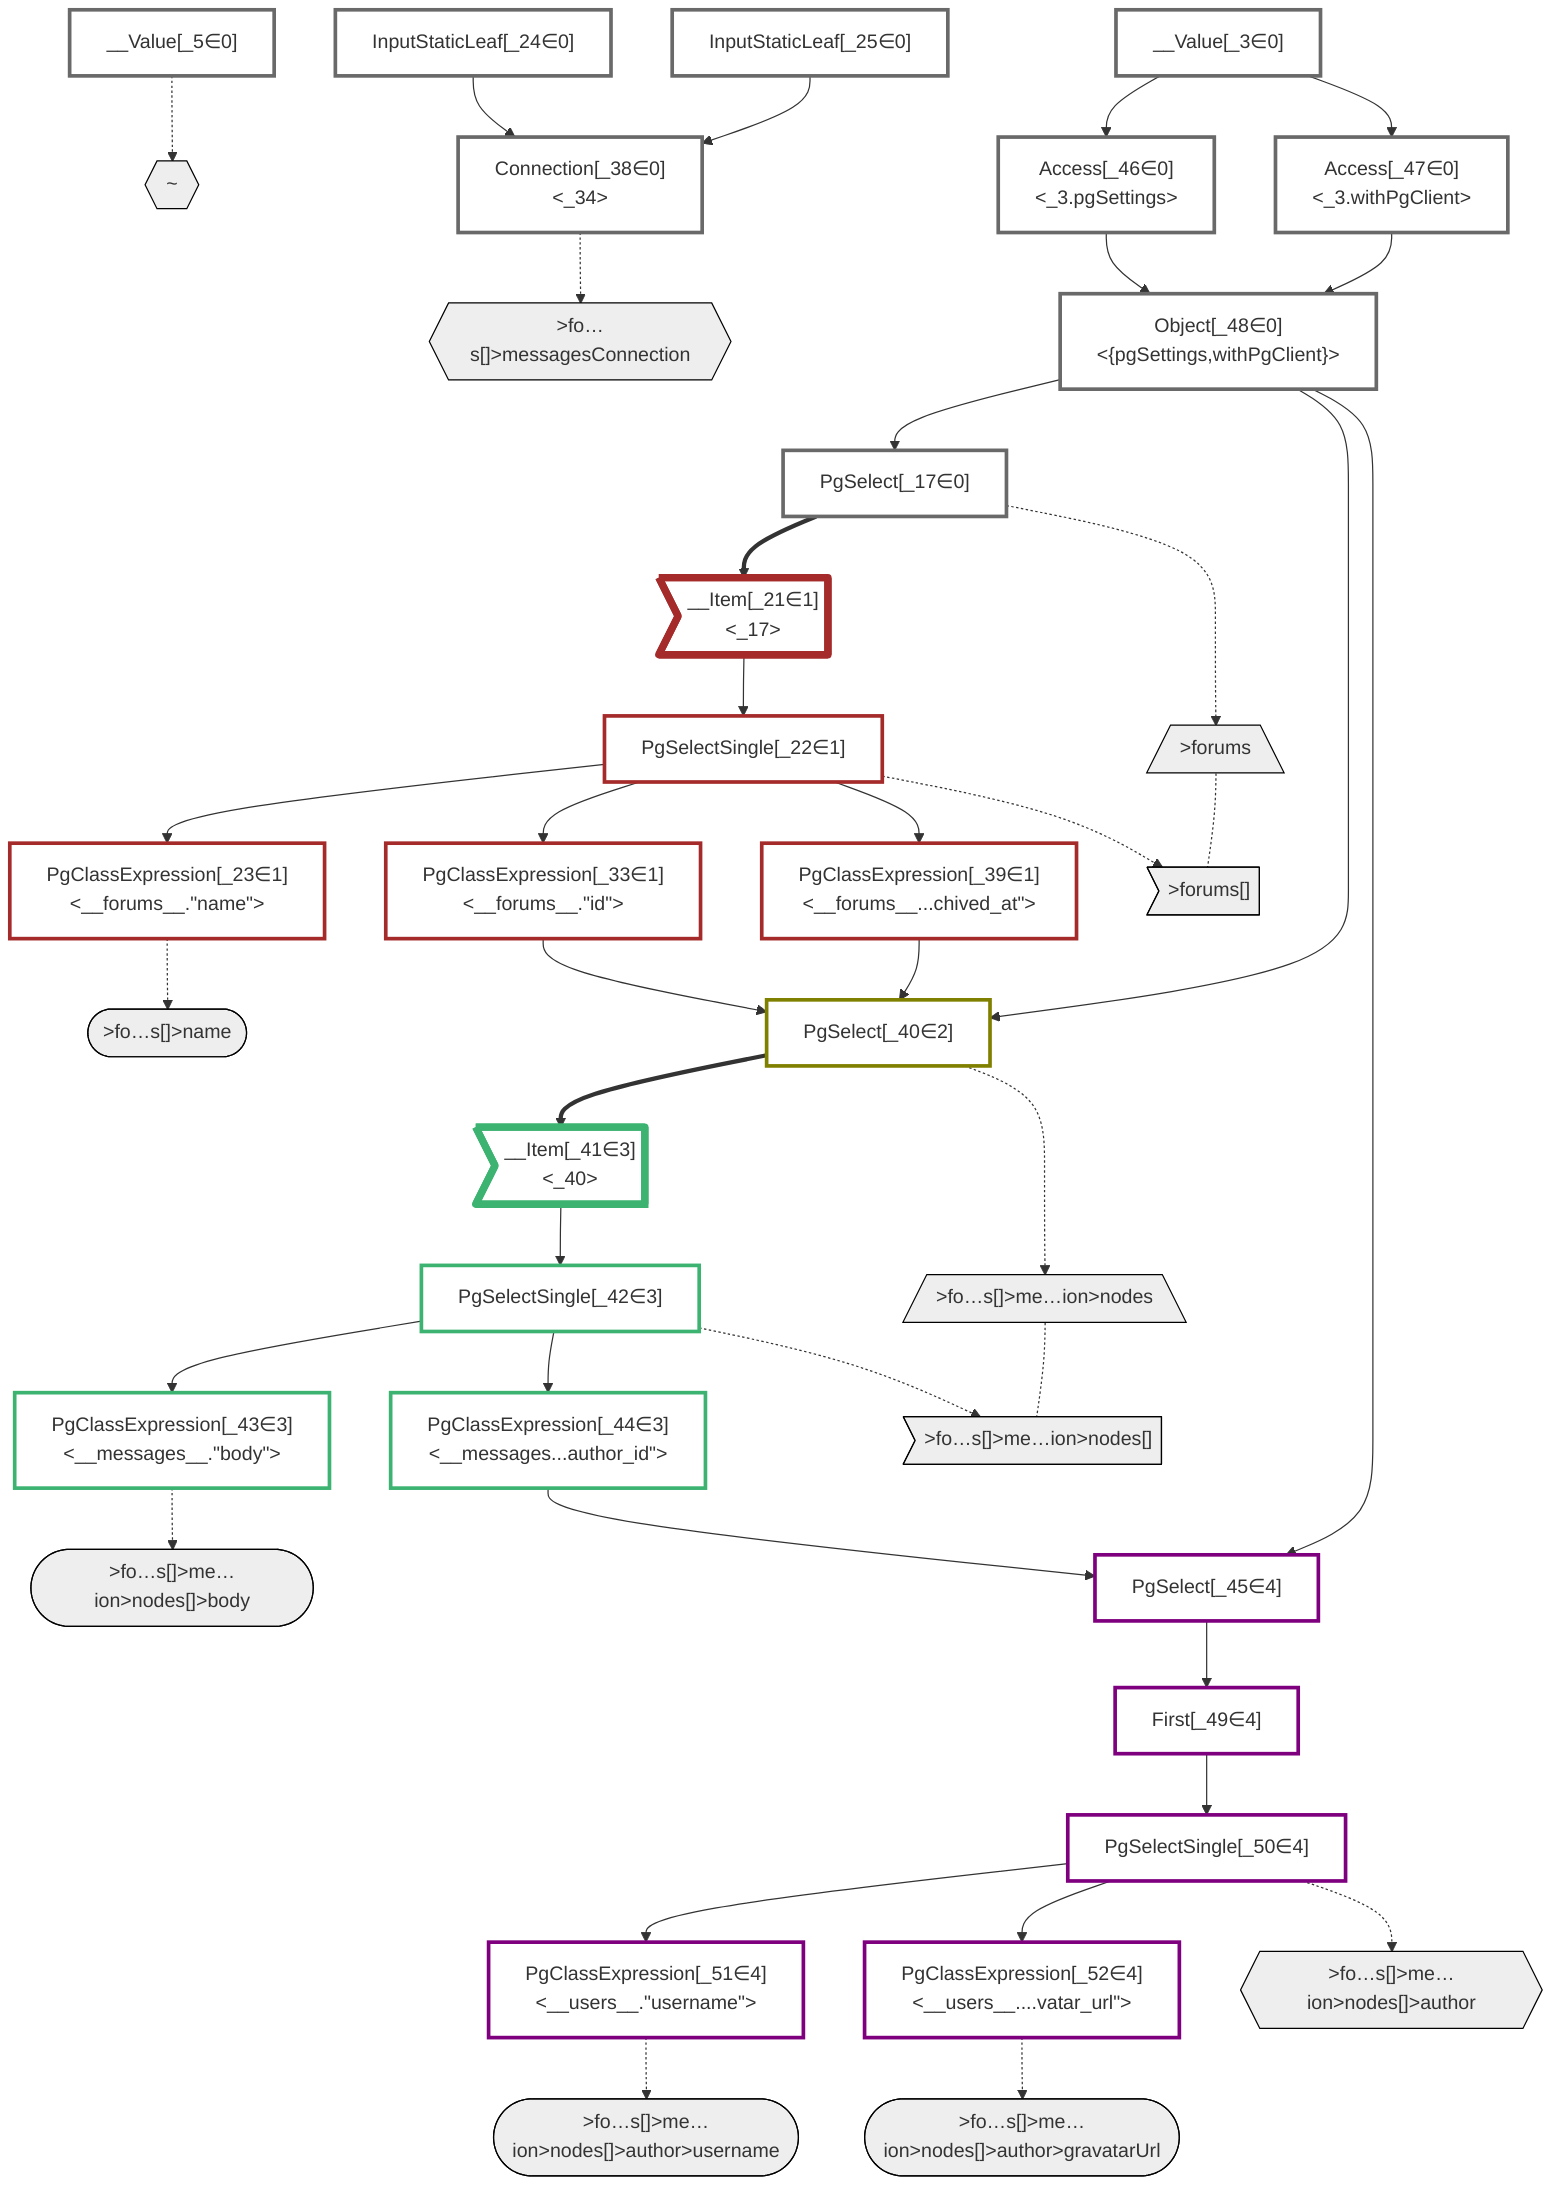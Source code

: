 graph TD
    classDef path fill:#eee,stroke:#000
    classDef plan fill:#fff,stroke-width:3px
    classDef itemplan fill:#fff,stroke-width:6px
    classDef sideeffectplan fill:#f00,stroke-width:6px

    %% subgraph fields
    P1{{"~"}}:::path
    P2[/">forums"\]:::path
    P3>">forums[]"]:::path
    P2 -.- P3
    P4([">fo…s[]>name"]):::path
    %% P3 -.-> P4
    P5{{">fo…s[]>messagesConnection"}}:::path
    P6[/">fo…s[]>me…ion>nodes"\]:::path
    P7>">fo…s[]>me…ion>nodes[]"]:::path
    P6 -.- P7
    P8([">fo…s[]>me…ion>nodes[]>body"]):::path
    %% P7 -.-> P8
    P9{{">fo…s[]>me…ion>nodes[]>author"}}:::path
    P10([">fo…s[]>me…ion>nodes[]>author>username"]):::path
    %% P9 -.-> P10
    P11([">fo…s[]>me…ion>nodes[]>author>gravatarUrl"]):::path
    %% P9 -.-> P11
    %% P7 -.-> P9
    %% P5 -.-> P6
    %% P3 -.-> P5
    %% P1 -.-> P2
    %% end

    %% define plans
    __Value_3["__Value[_3∈0]<br /><context>"]:::plan
    __Value_5["__Value[_5∈0]<br /><rootValue>"]:::plan
    PgSelect_17["PgSelect[_17∈0]<br /><forums>"]:::plan
    __Item_21>"__Item[_21∈1]<br /><_17>"]:::itemplan
    PgSelectSingle_22["PgSelectSingle[_22∈1]<br /><forums>"]:::plan
    PgClassExpression_23["PgClassExpression[_23∈1]<br /><__forums__.#quot;name#quot;>"]:::plan
    InputStaticLeaf_24["InputStaticLeaf[_24∈0]"]:::plan
    InputStaticLeaf_25["InputStaticLeaf[_25∈0]"]:::plan
    PgClassExpression_33["PgClassExpression[_33∈1]<br /><__forums__.#quot;id#quot;>"]:::plan
    Connection_38["Connection[_38∈0]<br /><_34>"]:::plan
    PgClassExpression_39["PgClassExpression[_39∈1]<br /><__forums__...chived_at#quot;>"]:::plan
    PgSelect_40["PgSelect[_40∈2]<br /><messages>"]:::plan
    __Item_41>"__Item[_41∈3]<br /><_40>"]:::itemplan
    PgSelectSingle_42["PgSelectSingle[_42∈3]<br /><messages>"]:::plan
    PgClassExpression_43["PgClassExpression[_43∈3]<br /><__messages__.#quot;body#quot;>"]:::plan
    PgClassExpression_44["PgClassExpression[_44∈3]<br /><__messages...author_id#quot;>"]:::plan
    PgSelect_45["PgSelect[_45∈4]<br /><users>"]:::plan
    Access_46["Access[_46∈0]<br /><_3.pgSettings>"]:::plan
    Access_47["Access[_47∈0]<br /><_3.withPgClient>"]:::plan
    Object_48["Object[_48∈0]<br /><{pgSettings,withPgClient}>"]:::plan
    First_49["First[_49∈4]"]:::plan
    PgSelectSingle_50["PgSelectSingle[_50∈4]<br /><users>"]:::plan
    PgClassExpression_51["PgClassExpression[_51∈4]<br /><__users__.#quot;username#quot;>"]:::plan
    PgClassExpression_52["PgClassExpression[_52∈4]<br /><__users__....vatar_url#quot;>"]:::plan

    %% plan dependencies
    Object_48 --> PgSelect_17
    PgSelect_17 ==> __Item_21
    __Item_21 --> PgSelectSingle_22
    PgSelectSingle_22 --> PgClassExpression_23
    PgSelectSingle_22 --> PgClassExpression_33
    InputStaticLeaf_24 --> Connection_38
    InputStaticLeaf_25 --> Connection_38
    PgSelectSingle_22 --> PgClassExpression_39
    Object_48 --> PgSelect_40
    PgClassExpression_33 --> PgSelect_40
    PgClassExpression_39 --> PgSelect_40
    PgSelect_40 ==> __Item_41
    __Item_41 --> PgSelectSingle_42
    PgSelectSingle_42 --> PgClassExpression_43
    PgSelectSingle_42 --> PgClassExpression_44
    Object_48 --> PgSelect_45
    PgClassExpression_44 --> PgSelect_45
    __Value_3 --> Access_46
    __Value_3 --> Access_47
    Access_46 --> Object_48
    Access_47 --> Object_48
    PgSelect_45 --> First_49
    First_49 --> PgSelectSingle_50
    PgSelectSingle_50 --> PgClassExpression_51
    PgSelectSingle_50 --> PgClassExpression_52

    %% plan-to-path relationships
    __Value_5 -.-> P1
    PgSelect_17 -.-> P2
    PgSelectSingle_22 -.-> P3
    PgClassExpression_23 -.-> P4
    Connection_38 -.-> P5
    PgSelect_40 -.-> P6
    PgSelectSingle_42 -.-> P7
    PgClassExpression_43 -.-> P8
    PgSelectSingle_50 -.-> P9
    PgClassExpression_51 -.-> P10
    PgClassExpression_52 -.-> P11

    %% allocate buckets
    classDef bucket0 stroke:#696969
    class __Value_3,__Value_5,PgSelect_17,InputStaticLeaf_24,InputStaticLeaf_25,Connection_38,Access_46,Access_47,Object_48 bucket0
    classDef bucket1 stroke:#a52a2a
    class __Item_21,PgSelectSingle_22,PgClassExpression_23,PgClassExpression_33,PgClassExpression_39 bucket1
    classDef bucket2 stroke:#808000
    class PgSelect_40 bucket2
    classDef bucket3 stroke:#3cb371
    class __Item_41,PgSelectSingle_42,PgClassExpression_43,PgClassExpression_44 bucket3
    classDef bucket4 stroke:#7f007f
    class PgSelect_45,First_49,PgSelectSingle_50,PgClassExpression_51,PgClassExpression_52 bucket4